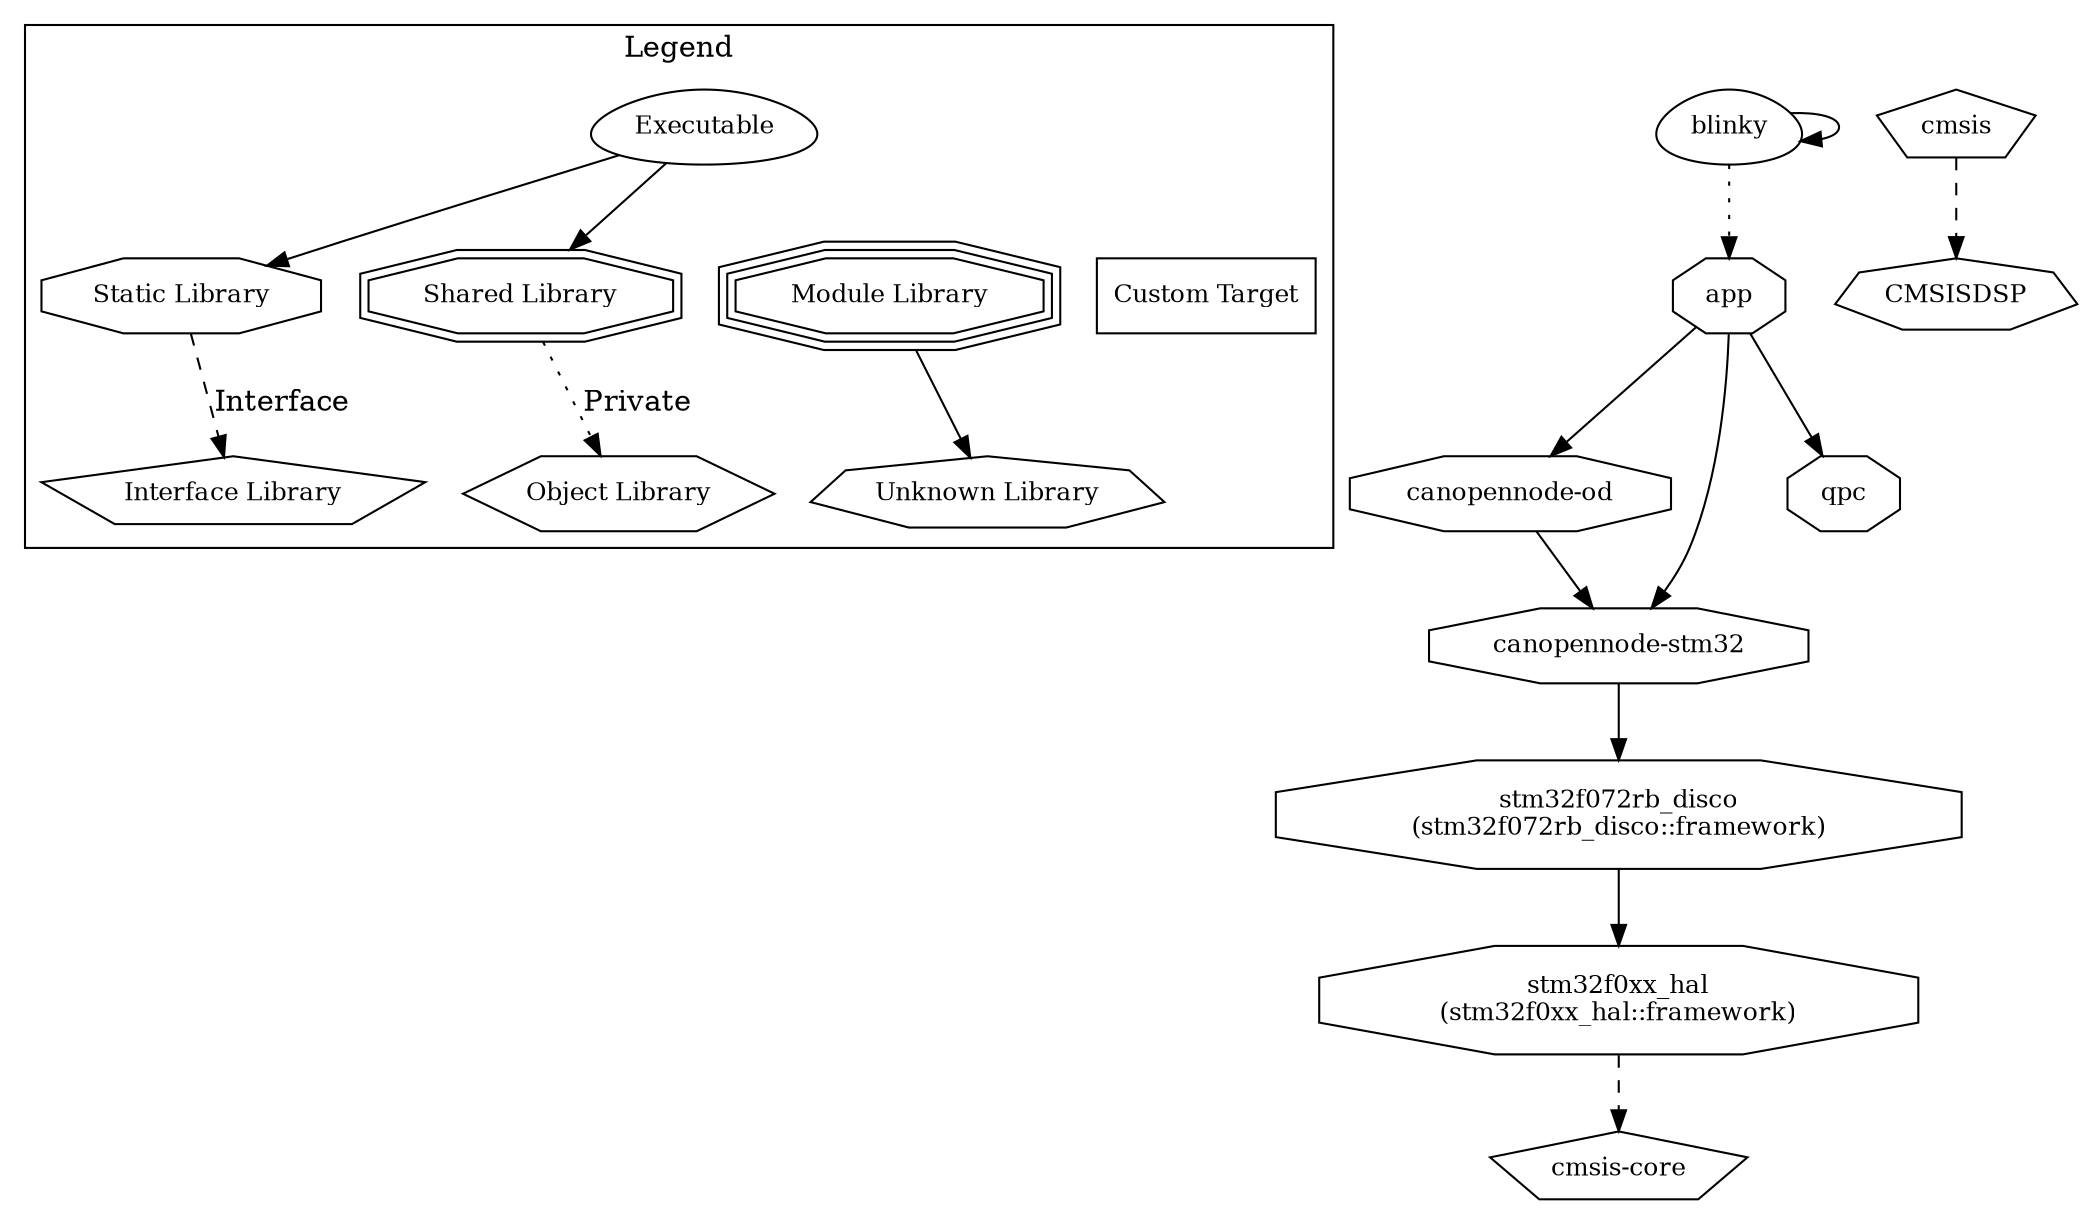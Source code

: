 digraph "qpc_stm32f072_disco" {
node [
  fontsize = "12"
];
subgraph clusterLegend {
  label = "Legend";
  color = black;
  edge [ style = invis ];
  legendNode0 [ label = "Executable", shape = egg ];
  legendNode1 [ label = "Static Library", shape = octagon ];
  legendNode2 [ label = "Shared Library", shape = doubleoctagon ];
  legendNode3 [ label = "Module Library", shape = tripleoctagon ];
  legendNode4 [ label = "Interface Library", shape = pentagon ];
  legendNode5 [ label = "Object Library", shape = hexagon ];
  legendNode6 [ label = "Unknown Library", shape = septagon ];
  legendNode7 [ label = "Custom Target", shape = box ];
  legendNode0 -> legendNode1 [ style = solid ];
  legendNode0 -> legendNode2 [ style = solid ];
  legendNode0 -> legendNode3;
  legendNode1 -> legendNode4 [ label = "Interface", style = dashed ];
  legendNode2 -> legendNode5 [ label = "Private", style = dotted ];
  legendNode3 -> legendNode6 [ style = solid ];
  legendNode0 -> legendNode7;
}
    "node0" [ label = "app", shape = octagon ];
    "node1" [ label = "canopennode-od", shape = octagon ];
    "node2" [ label = "canopennode-stm32", shape = octagon ];
    "node3" [ label = "stm32f072rb_disco\n(stm32f072rb_disco::framework)", shape = octagon ];
    "node4" [ label = "stm32f0xx_hal\n(stm32f0xx_hal::framework)", shape = octagon ];
    "node5" [ label = "cmsis-core", shape = pentagon ];
    "node4" -> "node5" [ style = dashed ] // stm32f0xx_hal -> cmsis-core
    "node3" -> "node4"  // stm32f072rb_disco -> stm32f0xx_hal
    "node2" -> "node3"  // canopennode-stm32 -> stm32f072rb_disco
    "node1" -> "node2"  // canopennode-od -> canopennode-stm32
    "node0" -> "node1"  // app -> canopennode-od
    "node0" -> "node2"  // app -> canopennode-stm32
    "node6" [ label = "qpc", shape = octagon ];
    "node0" -> "node6"  // app -> qpc
    "node7" [ label = "blinky", shape = egg ];
    "node7" -> "node0" [ style = dotted ] // blinky -> app
    "node7" -> "node7"  // blinky -> blinky
    "node8" [ label = "cmsis", shape = pentagon ];
    "node9" [ label = "CMSISDSP", shape = septagon ];
    "node8" -> "node9" [ style = dashed ] // cmsis -> CMSISDSP
}
